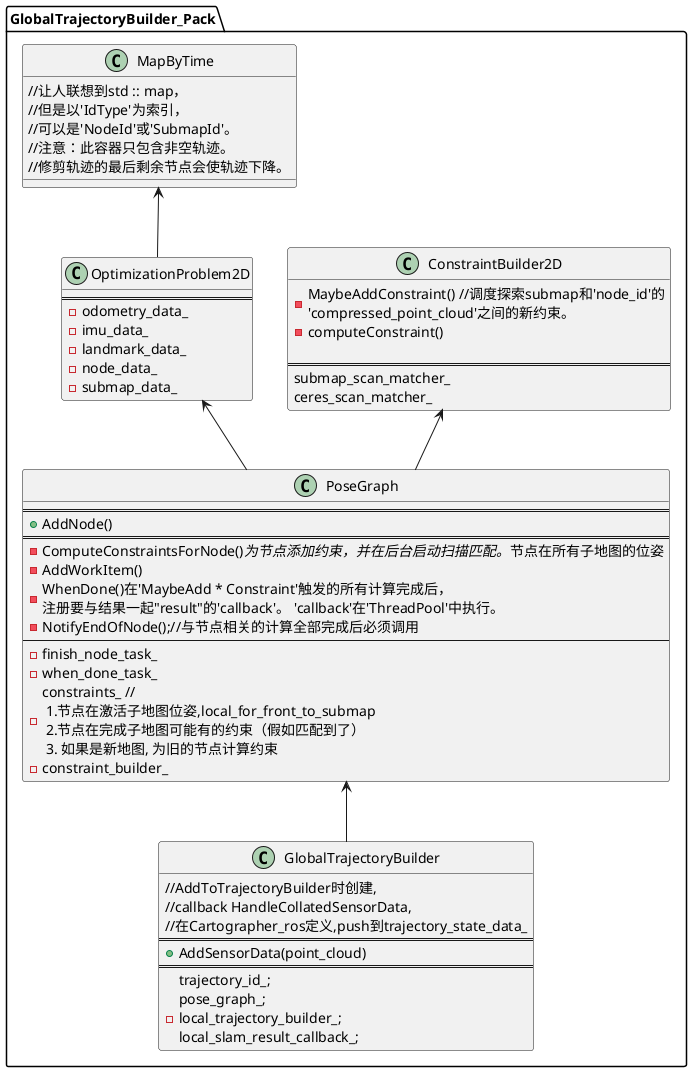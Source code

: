@startuml
package "GlobalTrajectoryBuilder_Pack" {
  class GlobalTrajectoryBuilder{
    //AddToTrajectoryBuilder时创建,
    //callback HandleCollatedSensorData,
    //在Cartographer_ros定义,push到trajectory_state_data_
    ===
    + AddSensorData(point_cloud)
    ===
      trajectory_id_;
      pose_graph_;
      -local_trajectory_builder_;
      local_slam_result_callback_;
  }
  class PoseGraph {
    ===
    + AddNode()
    ===
    - ComputeConstraintsForNode()//为节点添加约束，并在后台启动扫描匹配。//节点在所有子地图的位姿
    - AddWorkItem()
    - WhenDone()在'MaybeAdd * Constraint'触发的所有计算完成后，\n注册要与结果一起"result"的'callback'。 'callback'在'ThreadPool'中执行。
    - NotifyEndOfNode();//与节点相关的计算全部完成后必须调用
    ---
    - finish_node_task_
    - when_done_task_
    - constraints_ // \n 1.节点在激活子地图位姿,local_for_front_to_submap \n 2.节点在完成子地图可能有的约束（假如匹配到了）\n 3. 如果是新地图, 为旧的节点计算约束
    - constraint_builder_
  }
  class ConstraintBuilder2D{
    - MaybeAddConstraint() //调度探索submap和'node_id'的\n'compressed_point_cloud'之间的新约束。
    - computeConstraint()

    ==
    submap_scan_matcher_
    ceres_scan_matcher_
  }
  class OptimizationProblem2D {
    ===
    - odometry_data_
    - imu_data_
    - landmark_data_
    - node_data_
    - submap_data_
  }
  class MapByTime {
    //让人联想到std :: map，
    //但是以'IdType'为索引，
    //可以是'NodeId'或'SubmapId'。 
    //注意：此容器只包含非空轨迹。 
    //修剪轨迹的最后剩余节点会使轨迹下降。
  }
  ConstraintBuilder2D <-down- PoseGraph
  OptimizationProblem2D <-down- PoseGraph
  MapByTime <-down- OptimizationProblem2D
  PoseGraph <-down- GlobalTrajectoryBuilder
}


@enduml
